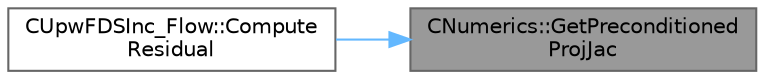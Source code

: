 digraph "CNumerics::GetPreconditionedProjJac"
{
 // LATEX_PDF_SIZE
  bgcolor="transparent";
  edge [fontname=Helvetica,fontsize=10,labelfontname=Helvetica,labelfontsize=10];
  node [fontname=Helvetica,fontsize=10,shape=box,height=0.2,width=0.4];
  rankdir="RL";
  Node1 [id="Node000001",label="CNumerics::GetPreconditioned\lProjJac",height=0.2,width=0.4,color="gray40", fillcolor="grey60", style="filled", fontcolor="black",tooltip="Compute the projection of the preconditioned inviscid Jacobian matrices."];
  Node1 -> Node2 [id="edge1_Node000001_Node000002",dir="back",color="steelblue1",style="solid",tooltip=" "];
  Node2 [id="Node000002",label="CUpwFDSInc_Flow::Compute\lResidual",height=0.2,width=0.4,color="grey40", fillcolor="white", style="filled",URL="$classCUpwFDSInc__Flow.html#a8a4008e3d32194e82e74e3607af0deea",tooltip="Compute the upwind flux between two nodes i and j."];
}

